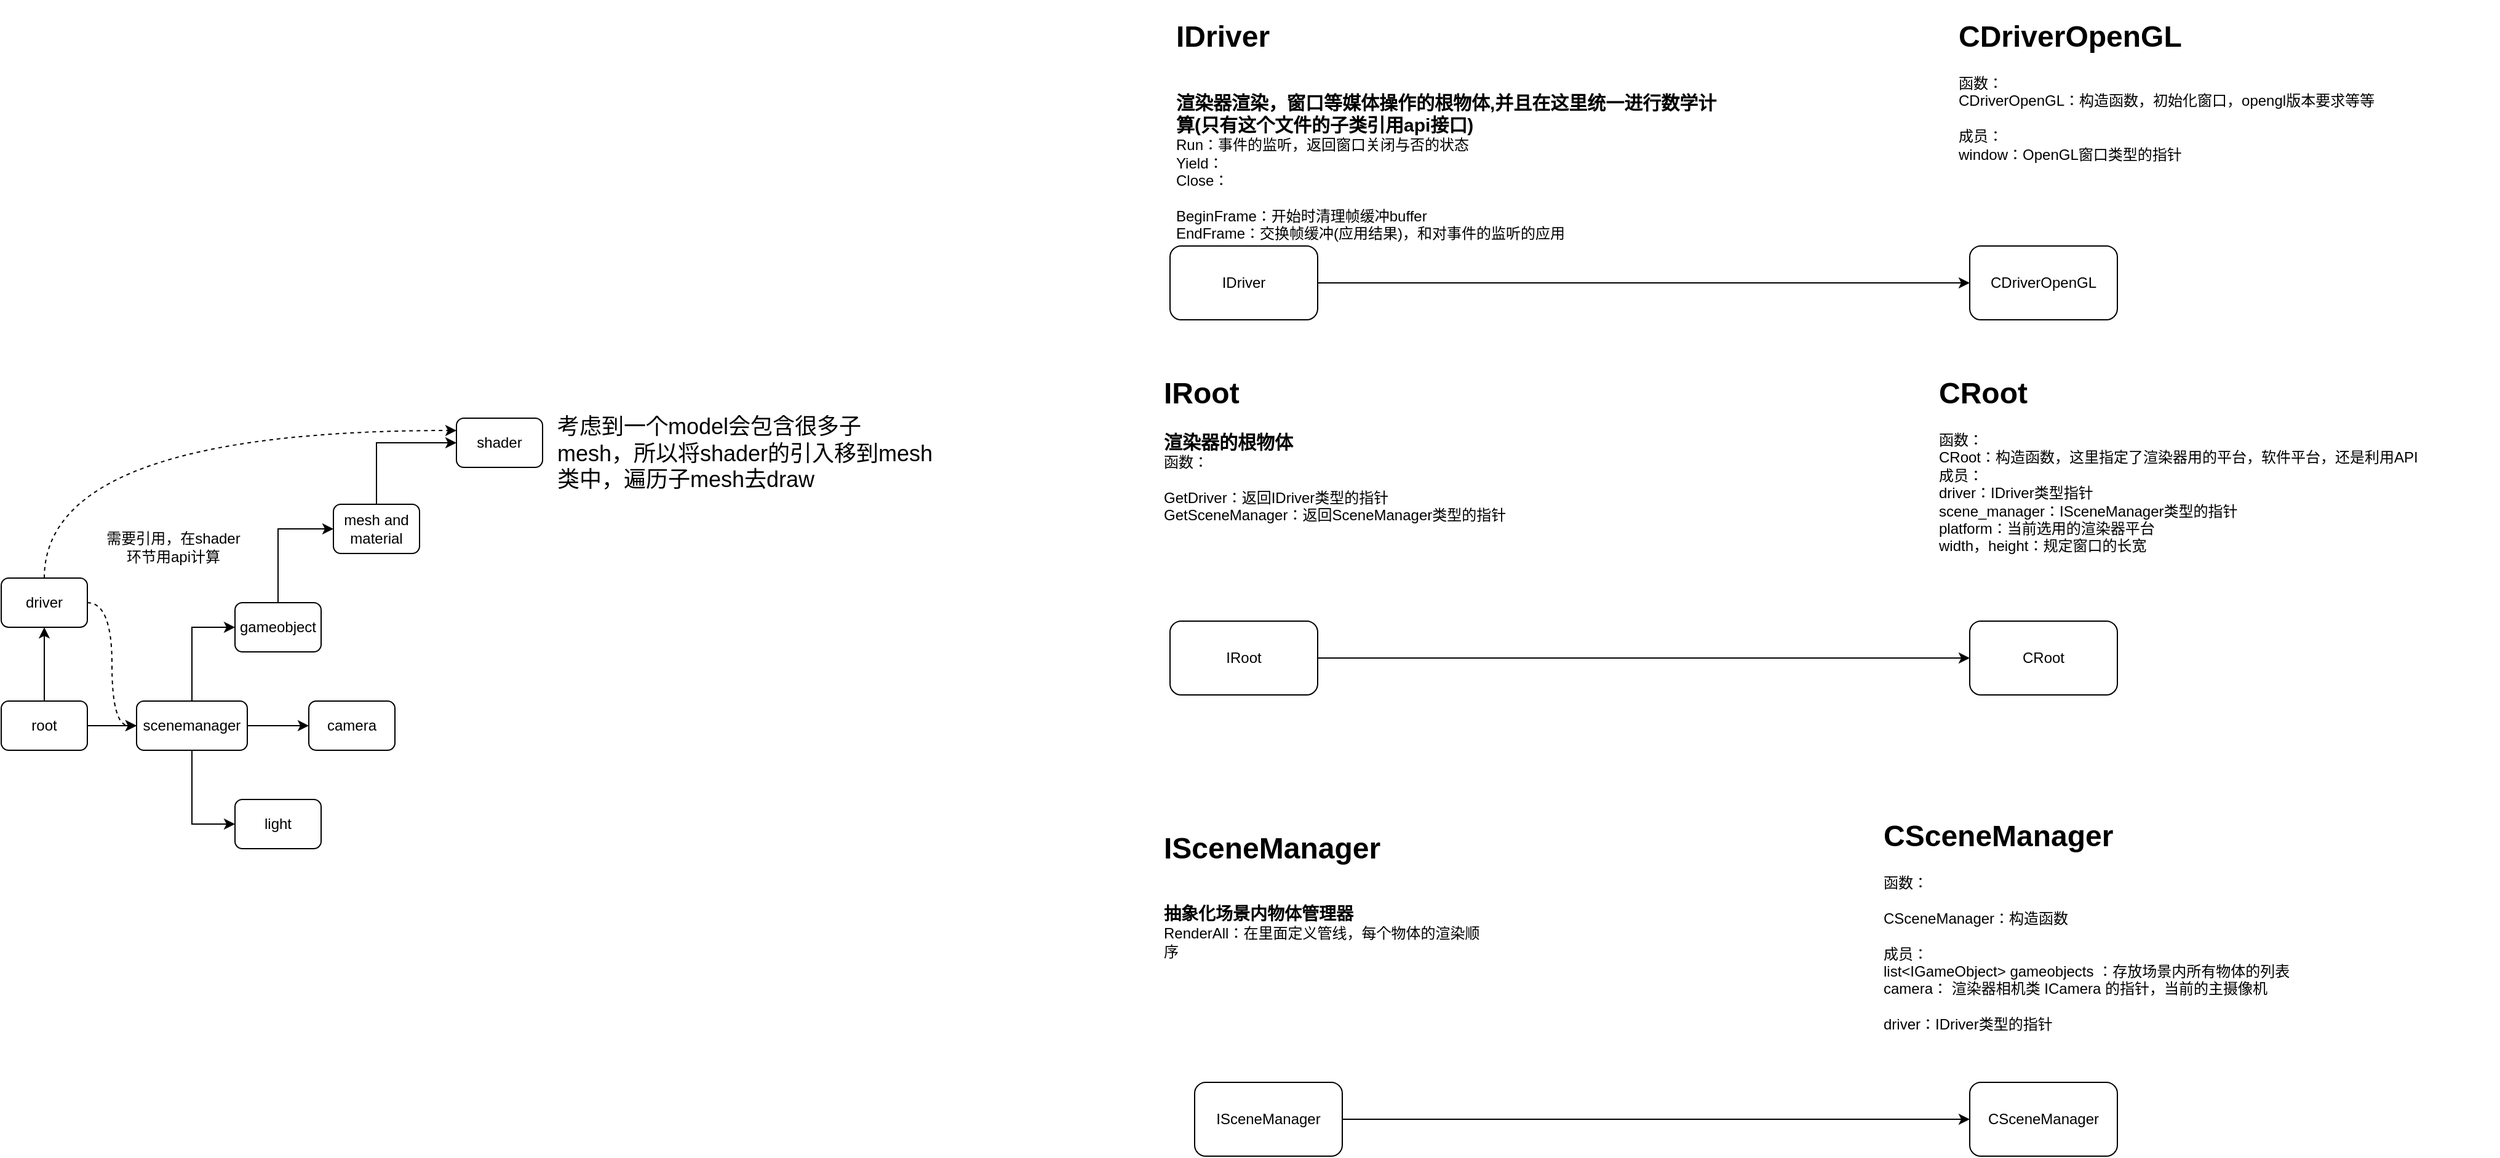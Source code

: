 <mxfile version="20.7.4" type="device"><diagram id="Ssw76ksZAlyXwlobAKLm" name="第 1 页"><mxGraphModel dx="1863" dy="643" grid="1" gridSize="10" guides="1" tooltips="1" connect="1" arrows="1" fold="1" page="1" pageScale="1" pageWidth="827" pageHeight="1169" math="0" shadow="0"><root><mxCell id="0"/><mxCell id="1" parent="0"/><mxCell id="cChD2cGCPhsAQV-9-NsK-20" value="" style="edgeStyle=orthogonalEdgeStyle;rounded=0;orthogonalLoop=1;jettySize=auto;html=1;" parent="1" source="cChD2cGCPhsAQV-9-NsK-1" target="cChD2cGCPhsAQV-9-NsK-19" edge="1"><mxGeometry relative="1" as="geometry"/></mxCell><mxCell id="cChD2cGCPhsAQV-9-NsK-1" value="IRoot" style="rounded=1;whiteSpace=wrap;html=1;" parent="1" vertex="1"><mxGeometry x="510" y="555" width="120" height="60" as="geometry"/></mxCell><mxCell id="cChD2cGCPhsAQV-9-NsK-15" style="edgeStyle=orthogonalEdgeStyle;rounded=0;orthogonalLoop=1;jettySize=auto;html=1;entryX=0;entryY=0.5;entryDx=0;entryDy=0;" parent="1" source="cChD2cGCPhsAQV-9-NsK-2" target="cChD2cGCPhsAQV-9-NsK-11" edge="1"><mxGeometry relative="1" as="geometry"/></mxCell><mxCell id="cChD2cGCPhsAQV-9-NsK-2" value="IDriver" style="rounded=1;whiteSpace=wrap;html=1;" parent="1" vertex="1"><mxGeometry x="510" y="250" width="120" height="60" as="geometry"/></mxCell><mxCell id="cChD2cGCPhsAQV-9-NsK-13" value="" style="edgeStyle=orthogonalEdgeStyle;rounded=0;orthogonalLoop=1;jettySize=auto;html=1;" parent="1" source="cChD2cGCPhsAQV-9-NsK-4" target="cChD2cGCPhsAQV-9-NsK-12" edge="1"><mxGeometry relative="1" as="geometry"/></mxCell><mxCell id="cChD2cGCPhsAQV-9-NsK-4" value="ISceneManager" style="rounded=1;whiteSpace=wrap;html=1;" parent="1" vertex="1"><mxGeometry x="530" y="930" width="120" height="60" as="geometry"/></mxCell><mxCell id="cChD2cGCPhsAQV-9-NsK-6" value="&lt;h1&gt;IDriver&lt;/h1&gt;&lt;div&gt;&lt;br&gt;&lt;/div&gt;&lt;div&gt;&lt;b&gt;&lt;font style=&quot;font-size: 15px;&quot;&gt;渲染器渲染，窗口等媒体操作的根物体,并且在这里统一进行数学计算(只有这个文件的子类引用api接口)&lt;/font&gt;&lt;/b&gt;&lt;/div&gt;&lt;div&gt;Run：事件的监听，返回窗口关闭与否的状态&lt;/div&gt;&lt;div&gt;Yield：&lt;/div&gt;&lt;div&gt;Close：&lt;/div&gt;&lt;div&gt;&lt;br&gt;&lt;/div&gt;&lt;div&gt;BeginFrame：开始时清理帧缓冲buffer&lt;/div&gt;&lt;div&gt;EndFrame：交换帧缓冲(应用结果)，和对事件的监听的应用&lt;/div&gt;" style="text;html=1;strokeColor=none;fillColor=none;spacing=5;spacingTop=-20;whiteSpace=wrap;overflow=hidden;rounded=0;" parent="1" vertex="1"><mxGeometry x="510" y="60" width="460" height="190" as="geometry"/></mxCell><mxCell id="cChD2cGCPhsAQV-9-NsK-11" value="CDriverOpenGL" style="rounded=1;whiteSpace=wrap;html=1;" parent="1" vertex="1"><mxGeometry x="1160" y="250" width="120" height="60" as="geometry"/></mxCell><mxCell id="cChD2cGCPhsAQV-9-NsK-12" value="CSceneManager" style="whiteSpace=wrap;html=1;rounded=1;" parent="1" vertex="1"><mxGeometry x="1160" y="930" width="120" height="60" as="geometry"/></mxCell><mxCell id="cChD2cGCPhsAQV-9-NsK-14" value="&lt;h1&gt;ISceneManager&lt;/h1&gt;&lt;div&gt;&lt;br&gt;&lt;/div&gt;&lt;div&gt;&lt;b&gt;&lt;font style=&quot;font-size: 14px;&quot;&gt;抽象化场景内物体管理器&lt;/font&gt;&lt;/b&gt;&lt;/div&gt;&lt;div&gt;RenderAll：在里面定义管线，每个物体的渲染顺序&lt;/div&gt;" style="text;html=1;strokeColor=none;fillColor=none;spacing=5;spacingTop=-20;whiteSpace=wrap;overflow=hidden;rounded=0;" parent="1" vertex="1"><mxGeometry x="500" y="720" width="270" height="190" as="geometry"/></mxCell><mxCell id="cChD2cGCPhsAQV-9-NsK-16" value="&lt;h1&gt;CDriverOpenGL&lt;/h1&gt;&lt;div&gt;函数：&lt;/div&gt;&lt;div&gt;CDriverOpenGL：构造函数，初始化窗口，opengl版本要求等等&lt;/div&gt;&lt;div&gt;&lt;br&gt;&lt;/div&gt;&lt;div&gt;成员：&lt;/div&gt;&lt;div&gt;window：OpenGL窗口类型的指针&lt;/div&gt;" style="text;html=1;strokeColor=none;fillColor=none;spacing=5;spacingTop=-20;whiteSpace=wrap;overflow=hidden;rounded=0;" parent="1" vertex="1"><mxGeometry x="1146" y="60" width="364" height="180" as="geometry"/></mxCell><mxCell id="cChD2cGCPhsAQV-9-NsK-17" value="&lt;h1&gt;IRoot&lt;/h1&gt;&lt;div&gt;&lt;font style=&quot;font-size: 15px;&quot;&gt;&lt;b&gt;渲染器的根物体&lt;/b&gt;&lt;/font&gt;&lt;/div&gt;&lt;div&gt;函数：&lt;/div&gt;&lt;div&gt;&lt;br&gt;&lt;/div&gt;&lt;div&gt;GetDriver：返回IDriver类型的指针&lt;/div&gt;&lt;div&gt;GetSceneManager：返回SceneManager类型的指针&lt;/div&gt;" style="text;html=1;strokeColor=none;fillColor=none;spacing=5;spacingTop=-20;whiteSpace=wrap;overflow=hidden;rounded=0;" parent="1" vertex="1"><mxGeometry x="500" y="350" width="460" height="190" as="geometry"/></mxCell><mxCell id="cChD2cGCPhsAQV-9-NsK-19" value="CRoot" style="whiteSpace=wrap;html=1;rounded=1;" parent="1" vertex="1"><mxGeometry x="1160" y="555" width="120" height="60" as="geometry"/></mxCell><mxCell id="cChD2cGCPhsAQV-9-NsK-21" value="&lt;h1&gt;CRoot&lt;/h1&gt;&lt;div&gt;函数：&lt;/div&gt;&lt;div&gt;CRoot：构造函数，这里指定了渲染器用的平台，软件平台，还是利用API&lt;/div&gt;&lt;div&gt;成员：&lt;/div&gt;&lt;div&gt;driver：IDriver类型指针&lt;/div&gt;&lt;div&gt;scene_manager：ISceneManager类型的指针&lt;/div&gt;&lt;div&gt;platform：当前选用的渲染器平台&lt;/div&gt;&lt;div&gt;width，height：规定窗口的长宽&lt;/div&gt;" style="text;html=1;strokeColor=none;fillColor=none;spacing=5;spacingTop=-20;whiteSpace=wrap;overflow=hidden;rounded=0;" parent="1" vertex="1"><mxGeometry x="1130" y="350" width="460" height="190" as="geometry"/></mxCell><mxCell id="cChD2cGCPhsAQV-9-NsK-22" value="&lt;h1&gt;CSceneManager&lt;/h1&gt;&lt;div&gt;函数：&lt;/div&gt;&lt;div&gt;&lt;br&gt;&lt;/div&gt;&lt;div&gt;CSceneManager：构造函数&lt;/div&gt;&lt;div&gt;&lt;br&gt;&lt;/div&gt;&lt;div&gt;成员：&lt;/div&gt;&lt;div&gt;list&amp;lt;IGameObject&amp;gt; gameobjects ：存放场景内所有物体的列表&lt;/div&gt;&lt;div&gt;camera： 渲染器相机类 ICamera 的指针，当前的主摄像机&lt;/div&gt;&lt;div&gt;&lt;br&gt;&lt;/div&gt;&lt;div&gt;driver：IDriver类型的指针&lt;/div&gt;&lt;div&gt;&lt;br&gt;&lt;/div&gt;" style="text;html=1;strokeColor=none;fillColor=none;spacing=5;spacingTop=-20;whiteSpace=wrap;overflow=hidden;rounded=0;" parent="1" vertex="1"><mxGeometry x="1085" y="710" width="385" height="200" as="geometry"/></mxCell><mxCell id="A90-6eS4CnZ_v8WsqPwf-12" style="edgeStyle=orthogonalEdgeStyle;rounded=0;orthogonalLoop=1;jettySize=auto;html=1;exitX=0.5;exitY=0;exitDx=0;exitDy=0;" parent="1" source="A90-6eS4CnZ_v8WsqPwf-1" target="A90-6eS4CnZ_v8WsqPwf-9" edge="1"><mxGeometry relative="1" as="geometry"/></mxCell><mxCell id="A90-6eS4CnZ_v8WsqPwf-13" style="edgeStyle=orthogonalEdgeStyle;rounded=0;orthogonalLoop=1;jettySize=auto;html=1;exitX=1;exitY=0.5;exitDx=0;exitDy=0;" parent="1" source="A90-6eS4CnZ_v8WsqPwf-1" target="A90-6eS4CnZ_v8WsqPwf-4" edge="1"><mxGeometry relative="1" as="geometry"/></mxCell><mxCell id="A90-6eS4CnZ_v8WsqPwf-1" value="root" style="rounded=1;whiteSpace=wrap;html=1;" parent="1" vertex="1"><mxGeometry x="-440" y="620" width="70" height="40" as="geometry"/></mxCell><mxCell id="A90-6eS4CnZ_v8WsqPwf-17" style="edgeStyle=orthogonalEdgeStyle;rounded=0;orthogonalLoop=1;jettySize=auto;html=1;exitX=0.5;exitY=0;exitDx=0;exitDy=0;entryX=0;entryY=0.5;entryDx=0;entryDy=0;" parent="1" source="A90-6eS4CnZ_v8WsqPwf-2" target="A90-6eS4CnZ_v8WsqPwf-8" edge="1"><mxGeometry relative="1" as="geometry"/></mxCell><mxCell id="A90-6eS4CnZ_v8WsqPwf-2" value="gameobject" style="rounded=1;whiteSpace=wrap;html=1;" parent="1" vertex="1"><mxGeometry x="-250" y="540" width="70" height="40" as="geometry"/></mxCell><mxCell id="A90-6eS4CnZ_v8WsqPwf-3" value="shader" style="rounded=1;whiteSpace=wrap;html=1;" parent="1" vertex="1"><mxGeometry x="-70" y="390" width="70" height="40" as="geometry"/></mxCell><mxCell id="A90-6eS4CnZ_v8WsqPwf-14" style="edgeStyle=orthogonalEdgeStyle;rounded=0;orthogonalLoop=1;jettySize=auto;html=1;exitX=0.5;exitY=0;exitDx=0;exitDy=0;entryX=0;entryY=0.5;entryDx=0;entryDy=0;" parent="1" source="A90-6eS4CnZ_v8WsqPwf-4" target="A90-6eS4CnZ_v8WsqPwf-2" edge="1"><mxGeometry relative="1" as="geometry"/></mxCell><mxCell id="A90-6eS4CnZ_v8WsqPwf-15" style="edgeStyle=orthogonalEdgeStyle;rounded=0;orthogonalLoop=1;jettySize=auto;html=1;exitX=1;exitY=0.5;exitDx=0;exitDy=0;" parent="1" source="A90-6eS4CnZ_v8WsqPwf-4" target="A90-6eS4CnZ_v8WsqPwf-6" edge="1"><mxGeometry relative="1" as="geometry"/></mxCell><mxCell id="A90-6eS4CnZ_v8WsqPwf-16" style="edgeStyle=orthogonalEdgeStyle;rounded=0;orthogonalLoop=1;jettySize=auto;html=1;exitX=0.5;exitY=1;exitDx=0;exitDy=0;entryX=0;entryY=0.5;entryDx=0;entryDy=0;" parent="1" source="A90-6eS4CnZ_v8WsqPwf-4" target="A90-6eS4CnZ_v8WsqPwf-7" edge="1"><mxGeometry relative="1" as="geometry"/></mxCell><mxCell id="A90-6eS4CnZ_v8WsqPwf-4" value="scenemanager&lt;br&gt;" style="rounded=1;whiteSpace=wrap;html=1;" parent="1" vertex="1"><mxGeometry x="-330" y="620" width="90" height="40" as="geometry"/></mxCell><mxCell id="A90-6eS4CnZ_v8WsqPwf-6" value="camera" style="rounded=1;whiteSpace=wrap;html=1;" parent="1" vertex="1"><mxGeometry x="-190" y="620" width="70" height="40" as="geometry"/></mxCell><mxCell id="A90-6eS4CnZ_v8WsqPwf-7" value="light" style="rounded=1;whiteSpace=wrap;html=1;" parent="1" vertex="1"><mxGeometry x="-250" y="700" width="70" height="40" as="geometry"/></mxCell><mxCell id="HK8Are-pVUYz1FK5kdV1-1" style="edgeStyle=orthogonalEdgeStyle;rounded=0;orthogonalLoop=1;jettySize=auto;html=1;entryX=0;entryY=0.5;entryDx=0;entryDy=0;" parent="1" source="A90-6eS4CnZ_v8WsqPwf-8" target="A90-6eS4CnZ_v8WsqPwf-3" edge="1"><mxGeometry relative="1" as="geometry"><Array as="points"><mxPoint x="-135" y="410"/></Array></mxGeometry></mxCell><mxCell id="A90-6eS4CnZ_v8WsqPwf-8" value="mesh and material" style="rounded=1;whiteSpace=wrap;html=1;" parent="1" vertex="1"><mxGeometry x="-170" y="460" width="70" height="40" as="geometry"/></mxCell><mxCell id="A90-6eS4CnZ_v8WsqPwf-21" style="edgeStyle=orthogonalEdgeStyle;curved=1;rounded=0;orthogonalLoop=1;jettySize=auto;html=1;exitX=1;exitY=0.5;exitDx=0;exitDy=0;entryX=0;entryY=0.5;entryDx=0;entryDy=0;dashed=1;" parent="1" source="A90-6eS4CnZ_v8WsqPwf-9" target="A90-6eS4CnZ_v8WsqPwf-4" edge="1"><mxGeometry relative="1" as="geometry"/></mxCell><mxCell id="HK8Are-pVUYz1FK5kdV1-4" style="edgeStyle=orthogonalEdgeStyle;rounded=0;orthogonalLoop=1;jettySize=auto;html=1;fontSize=18;curved=1;dashed=1;" parent="1" source="A90-6eS4CnZ_v8WsqPwf-9" target="A90-6eS4CnZ_v8WsqPwf-3" edge="1"><mxGeometry relative="1" as="geometry"><Array as="points"><mxPoint x="-405" y="400"/></Array></mxGeometry></mxCell><mxCell id="A90-6eS4CnZ_v8WsqPwf-9" value="driver" style="rounded=1;whiteSpace=wrap;html=1;" parent="1" vertex="1"><mxGeometry x="-440" y="520" width="70" height="40" as="geometry"/></mxCell><mxCell id="A90-6eS4CnZ_v8WsqPwf-20" value="需要引用，在shader环节用api计算" style="text;html=1;strokeColor=none;fillColor=none;align=center;verticalAlign=middle;whiteSpace=wrap;rounded=0;" parent="1" vertex="1"><mxGeometry x="-360" y="480" width="120" height="30" as="geometry"/></mxCell><mxCell id="HK8Are-pVUYz1FK5kdV1-3" value="考虑到一个model会包含很多子mesh，所以将shader的引入移到mesh类中，遍历子mesh去draw" style="text;html=1;strokeColor=none;fillColor=none;align=left;verticalAlign=top;whiteSpace=wrap;rounded=0;fontSize=18;" parent="1" vertex="1"><mxGeometry x="10" y="380" width="310" height="110" as="geometry"/></mxCell></root></mxGraphModel></diagram></mxfile>